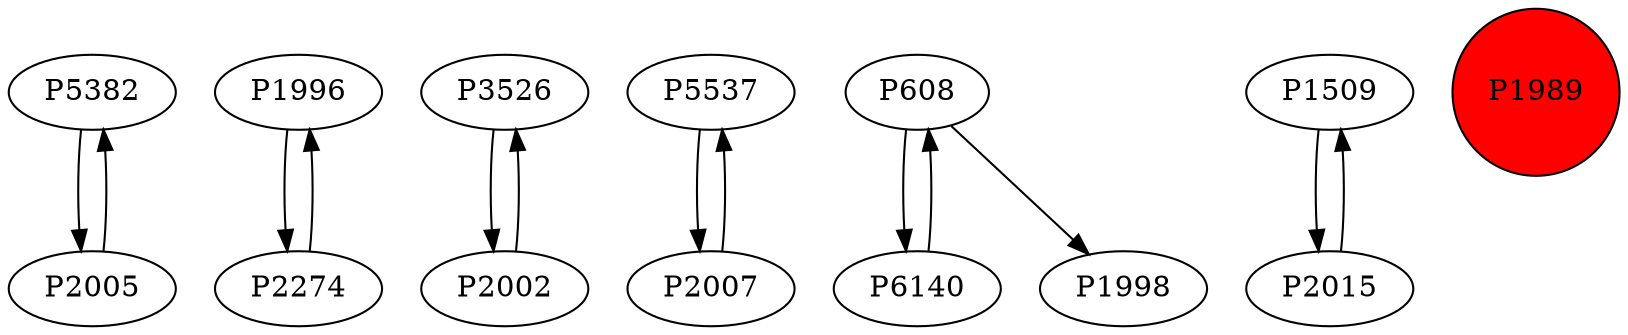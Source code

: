 digraph {
	P5382 -> P2005
	P1996 -> P2274
	P3526 -> P2002
	P2005 -> P5382
	P5537 -> P2007
	P608 -> P6140
	P1509 -> P2015
	P2015 -> P1509
	P2002 -> P3526
	P608 -> P1998
	P2007 -> P5537
	P2274 -> P1996
	P6140 -> P608
	P1989 [shape=circle]
	P1989 [style=filled]
	P1989 [fillcolor=red]
}